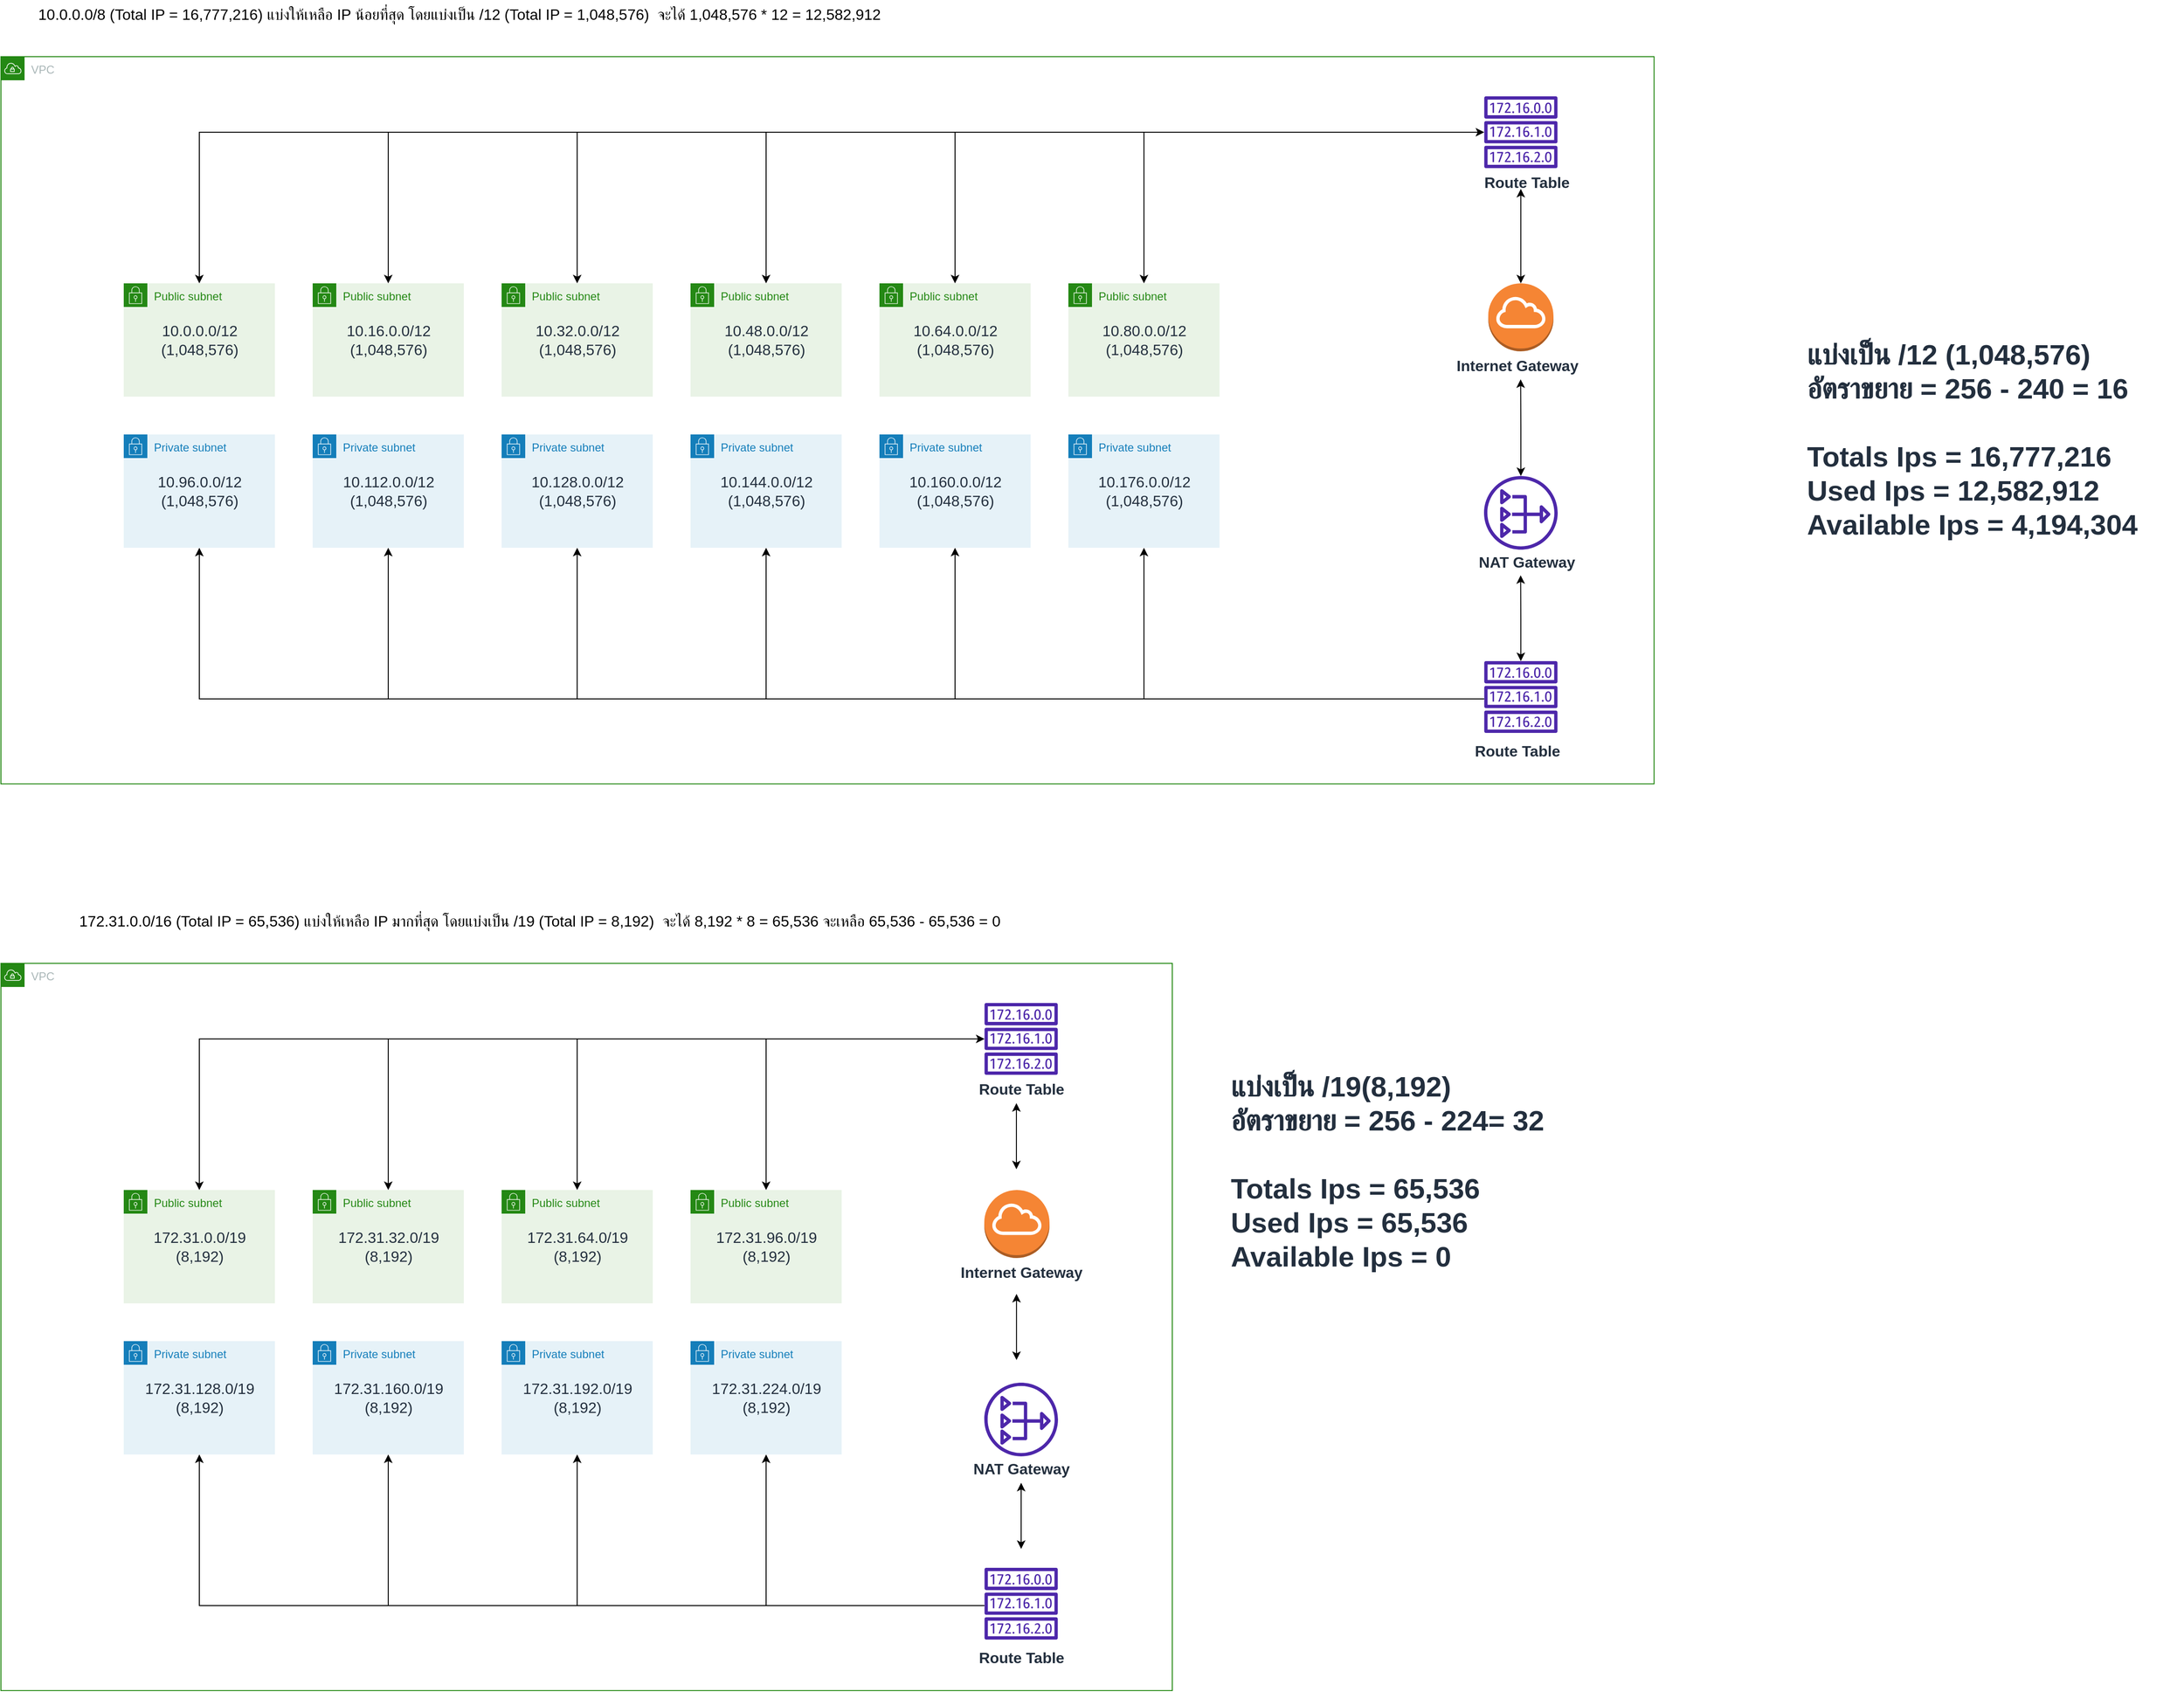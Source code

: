 <mxfile version="20.8.22" type="device"><diagram name="หน้า-1" id="YmczJcW3xIynDHeWLYN3"><mxGraphModel dx="913" dy="485" grid="1" gridSize="10" guides="1" tooltips="1" connect="1" arrows="1" fold="1" page="1" pageScale="1" pageWidth="3300" pageHeight="2339" background="#ffffff" math="0" shadow="0"><root><mxCell id="0"/><mxCell id="1" parent="0"/><mxCell id="sMYWp3KufzDCgXDDZdwg-3" value="VPC" style="points=[[0,0],[0.25,0],[0.5,0],[0.75,0],[1,0],[1,0.25],[1,0.5],[1,0.75],[1,1],[0.75,1],[0.5,1],[0.25,1],[0,1],[0,0.75],[0,0.5],[0,0.25]];outlineConnect=0;gradientColor=none;html=1;whiteSpace=wrap;fontSize=12;fontStyle=0;container=1;pointerEvents=0;collapsible=0;recursiveResize=0;shape=mxgraph.aws4.group;grIcon=mxgraph.aws4.group_vpc;strokeColor=#248814;fillColor=none;verticalAlign=top;align=left;spacingLeft=30;fontColor=#AAB7B8;dashed=0;" parent="1" vertex="1"><mxGeometry x="800" y="310" width="1750" height="770" as="geometry"/></mxCell><mxCell id="sMYWp3KufzDCgXDDZdwg-4" value="Public subnet" style="points=[[0,0],[0.25,0],[0.5,0],[0.75,0],[1,0],[1,0.25],[1,0.5],[1,0.75],[1,1],[0.75,1],[0.5,1],[0.25,1],[0,1],[0,0.75],[0,0.5],[0,0.25]];outlineConnect=0;gradientColor=none;html=1;whiteSpace=wrap;fontSize=12;fontStyle=0;container=1;pointerEvents=0;collapsible=0;recursiveResize=0;shape=mxgraph.aws4.group;grIcon=mxgraph.aws4.group_security_group;grStroke=0;strokeColor=#248814;fillColor=#E9F3E6;verticalAlign=top;align=left;spacingLeft=30;fontColor=#248814;dashed=0;" parent="sMYWp3KufzDCgXDDZdwg-3" vertex="1"><mxGeometry x="130" y="240" width="160" height="120" as="geometry"/></mxCell><mxCell id="sMYWp3KufzDCgXDDZdwg-71" value="&lt;div&gt;10.0.0.0/12&lt;/div&gt;&lt;div&gt;(1,048,576)&lt;br&gt;&lt;/div&gt;" style="text;html=1;align=center;verticalAlign=middle;resizable=0;points=[];autosize=1;strokeColor=none;fillColor=none;fontSize=16;fontFamily=Helvetica;fontColor=#232F3E;" parent="sMYWp3KufzDCgXDDZdwg-4" vertex="1"><mxGeometry x="25" y="35" width="110" height="50" as="geometry"/></mxCell><mxCell id="sMYWp3KufzDCgXDDZdwg-15" value="Public subnet" style="points=[[0,0],[0.25,0],[0.5,0],[0.75,0],[1,0],[1,0.25],[1,0.5],[1,0.75],[1,1],[0.75,1],[0.5,1],[0.25,1],[0,1],[0,0.75],[0,0.5],[0,0.25]];outlineConnect=0;gradientColor=none;html=1;whiteSpace=wrap;fontSize=12;fontStyle=0;container=1;pointerEvents=0;collapsible=0;recursiveResize=0;shape=mxgraph.aws4.group;grIcon=mxgraph.aws4.group_security_group;grStroke=0;strokeColor=#248814;fillColor=#E9F3E6;verticalAlign=top;align=left;spacingLeft=30;fontColor=#248814;dashed=0;" parent="sMYWp3KufzDCgXDDZdwg-3" vertex="1"><mxGeometry x="330" y="240" width="160" height="120" as="geometry"/></mxCell><mxCell id="sMYWp3KufzDCgXDDZdwg-72" value="&lt;div&gt;10.16.0.0/12&lt;/div&gt;&lt;div&gt;(1,048,576)&lt;br&gt;&lt;/div&gt;" style="text;html=1;align=center;verticalAlign=middle;resizable=0;points=[];autosize=1;strokeColor=none;fillColor=none;fontSize=16;fontFamily=Helvetica;fontColor=#232F3E;" parent="sMYWp3KufzDCgXDDZdwg-15" vertex="1"><mxGeometry x="25" y="35" width="110" height="50" as="geometry"/></mxCell><mxCell id="sMYWp3KufzDCgXDDZdwg-16" value="Public subnet" style="points=[[0,0],[0.25,0],[0.5,0],[0.75,0],[1,0],[1,0.25],[1,0.5],[1,0.75],[1,1],[0.75,1],[0.5,1],[0.25,1],[0,1],[0,0.75],[0,0.5],[0,0.25]];outlineConnect=0;gradientColor=none;html=1;whiteSpace=wrap;fontSize=12;fontStyle=0;container=1;pointerEvents=0;collapsible=0;recursiveResize=0;shape=mxgraph.aws4.group;grIcon=mxgraph.aws4.group_security_group;grStroke=0;strokeColor=#248814;fillColor=#E9F3E6;verticalAlign=top;align=left;spacingLeft=30;fontColor=#248814;dashed=0;" parent="sMYWp3KufzDCgXDDZdwg-3" vertex="1"><mxGeometry x="530" y="240" width="160" height="120" as="geometry"/></mxCell><mxCell id="sMYWp3KufzDCgXDDZdwg-73" value="&lt;div&gt;10.32.0.0/12&lt;/div&gt;&lt;div&gt;(1,048,576)&lt;br&gt;&lt;/div&gt;" style="text;html=1;align=center;verticalAlign=middle;resizable=0;points=[];autosize=1;strokeColor=none;fillColor=none;fontSize=16;fontFamily=Helvetica;fontColor=#232F3E;" parent="sMYWp3KufzDCgXDDZdwg-16" vertex="1"><mxGeometry x="25" y="35" width="110" height="50" as="geometry"/></mxCell><mxCell id="sMYWp3KufzDCgXDDZdwg-17" value="Public subnet" style="points=[[0,0],[0.25,0],[0.5,0],[0.75,0],[1,0],[1,0.25],[1,0.5],[1,0.75],[1,1],[0.75,1],[0.5,1],[0.25,1],[0,1],[0,0.75],[0,0.5],[0,0.25]];outlineConnect=0;gradientColor=none;html=1;whiteSpace=wrap;fontSize=12;fontStyle=0;container=1;pointerEvents=0;collapsible=0;recursiveResize=0;shape=mxgraph.aws4.group;grIcon=mxgraph.aws4.group_security_group;grStroke=0;strokeColor=#248814;fillColor=#E9F3E6;verticalAlign=top;align=left;spacingLeft=30;fontColor=#248814;dashed=0;" parent="sMYWp3KufzDCgXDDZdwg-3" vertex="1"><mxGeometry x="730" y="240" width="160" height="120" as="geometry"/></mxCell><mxCell id="sMYWp3KufzDCgXDDZdwg-74" value="&lt;div&gt;10.48.0.0/12&lt;/div&gt;&lt;div&gt;(1,048,576)&lt;br&gt;&lt;/div&gt;" style="text;html=1;align=center;verticalAlign=middle;resizable=0;points=[];autosize=1;strokeColor=none;fillColor=none;fontSize=16;fontFamily=Helvetica;fontColor=#232F3E;" parent="sMYWp3KufzDCgXDDZdwg-17" vertex="1"><mxGeometry x="25" y="35" width="110" height="50" as="geometry"/></mxCell><mxCell id="sMYWp3KufzDCgXDDZdwg-5" value="Private subnet" style="points=[[0,0],[0.25,0],[0.5,0],[0.75,0],[1,0],[1,0.25],[1,0.5],[1,0.75],[1,1],[0.75,1],[0.5,1],[0.25,1],[0,1],[0,0.75],[0,0.5],[0,0.25]];outlineConnect=0;gradientColor=none;html=1;whiteSpace=wrap;fontSize=12;fontStyle=0;container=1;pointerEvents=0;collapsible=0;recursiveResize=0;shape=mxgraph.aws4.group;grIcon=mxgraph.aws4.group_security_group;grStroke=0;strokeColor=#147EBA;fillColor=#E6F2F8;verticalAlign=top;align=left;spacingLeft=30;fontColor=#147EBA;dashed=0;" parent="sMYWp3KufzDCgXDDZdwg-3" vertex="1"><mxGeometry x="530" y="400" width="160" height="120" as="geometry"/></mxCell><mxCell id="sMYWp3KufzDCgXDDZdwg-79" value="&lt;div&gt;10.128.0.0/12&lt;/div&gt;&lt;div&gt;(1,048,576)&lt;br&gt;&lt;/div&gt;" style="text;html=1;align=center;verticalAlign=middle;resizable=0;points=[];autosize=1;strokeColor=none;fillColor=none;fontSize=16;fontFamily=Helvetica;fontColor=#232F3E;" parent="sMYWp3KufzDCgXDDZdwg-5" vertex="1"><mxGeometry x="20" y="35" width="120" height="50" as="geometry"/></mxCell><mxCell id="sMYWp3KufzDCgXDDZdwg-18" value="Private subnet" style="points=[[0,0],[0.25,0],[0.5,0],[0.75,0],[1,0],[1,0.25],[1,0.5],[1,0.75],[1,1],[0.75,1],[0.5,1],[0.25,1],[0,1],[0,0.75],[0,0.5],[0,0.25]];outlineConnect=0;gradientColor=none;html=1;whiteSpace=wrap;fontSize=12;fontStyle=0;container=1;pointerEvents=0;collapsible=0;recursiveResize=0;shape=mxgraph.aws4.group;grIcon=mxgraph.aws4.group_security_group;grStroke=0;strokeColor=#147EBA;fillColor=#E6F2F8;verticalAlign=top;align=left;spacingLeft=30;fontColor=#147EBA;dashed=0;" parent="sMYWp3KufzDCgXDDZdwg-3" vertex="1"><mxGeometry x="730" y="400" width="160" height="120" as="geometry"/></mxCell><mxCell id="sMYWp3KufzDCgXDDZdwg-80" value="&lt;div&gt;10.144.0.0/12&lt;/div&gt;&lt;div&gt;(1,048,576)&lt;br&gt;&lt;/div&gt;" style="text;html=1;align=center;verticalAlign=middle;resizable=0;points=[];autosize=1;strokeColor=none;fillColor=none;fontSize=16;fontFamily=Helvetica;fontColor=#232F3E;" parent="sMYWp3KufzDCgXDDZdwg-18" vertex="1"><mxGeometry x="20" y="35" width="120" height="50" as="geometry"/></mxCell><mxCell id="sMYWp3KufzDCgXDDZdwg-19" value="Private subnet" style="points=[[0,0],[0.25,0],[0.5,0],[0.75,0],[1,0],[1,0.25],[1,0.5],[1,0.75],[1,1],[0.75,1],[0.5,1],[0.25,1],[0,1],[0,0.75],[0,0.5],[0,0.25]];outlineConnect=0;gradientColor=none;html=1;whiteSpace=wrap;fontSize=12;fontStyle=0;container=1;pointerEvents=0;collapsible=0;recursiveResize=0;shape=mxgraph.aws4.group;grIcon=mxgraph.aws4.group_security_group;grStroke=0;strokeColor=#147EBA;fillColor=#E6F2F8;verticalAlign=top;align=left;spacingLeft=30;fontColor=#147EBA;dashed=0;" parent="sMYWp3KufzDCgXDDZdwg-3" vertex="1"><mxGeometry x="330" y="400" width="160" height="120" as="geometry"/></mxCell><mxCell id="sMYWp3KufzDCgXDDZdwg-78" value="&lt;div&gt;10.112.0.0/12&lt;/div&gt;&lt;div&gt;(1,048,576)&lt;br&gt;&lt;/div&gt;" style="text;html=1;align=center;verticalAlign=middle;resizable=0;points=[];autosize=1;strokeColor=none;fillColor=none;fontSize=16;fontFamily=Helvetica;fontColor=#232F3E;" parent="sMYWp3KufzDCgXDDZdwg-19" vertex="1"><mxGeometry x="20" y="35" width="120" height="50" as="geometry"/></mxCell><mxCell id="sMYWp3KufzDCgXDDZdwg-20" value="Private subnet" style="points=[[0,0],[0.25,0],[0.5,0],[0.75,0],[1,0],[1,0.25],[1,0.5],[1,0.75],[1,1],[0.75,1],[0.5,1],[0.25,1],[0,1],[0,0.75],[0,0.5],[0,0.25]];outlineConnect=0;gradientColor=none;html=1;whiteSpace=wrap;fontSize=12;fontStyle=0;container=1;pointerEvents=0;collapsible=0;recursiveResize=0;shape=mxgraph.aws4.group;grIcon=mxgraph.aws4.group_security_group;grStroke=0;strokeColor=#147EBA;fillColor=#E6F2F8;verticalAlign=top;align=left;spacingLeft=30;fontColor=#147EBA;dashed=0;" parent="sMYWp3KufzDCgXDDZdwg-3" vertex="1"><mxGeometry x="130" y="400" width="160" height="120" as="geometry"/></mxCell><mxCell id="sMYWp3KufzDCgXDDZdwg-77" value="&lt;div&gt;10.96.0.0/12&lt;/div&gt;&lt;div&gt;(1,048,576)&lt;br&gt;&lt;/div&gt;" style="text;html=1;align=center;verticalAlign=middle;resizable=0;points=[];autosize=1;strokeColor=none;fillColor=none;fontSize=16;fontFamily=Helvetica;fontColor=#232F3E;" parent="sMYWp3KufzDCgXDDZdwg-20" vertex="1"><mxGeometry x="25" y="35" width="110" height="50" as="geometry"/></mxCell><mxCell id="sMYWp3KufzDCgXDDZdwg-24" style="edgeStyle=orthogonalEdgeStyle;rounded=0;orthogonalLoop=1;jettySize=auto;html=1;fontFamily=Helvetica;fontSize=12;fontColor=#232F3E;startArrow=classic;startFill=1;" parent="sMYWp3KufzDCgXDDZdwg-3" source="sMYWp3KufzDCgXDDZdwg-9" target="sMYWp3KufzDCgXDDZdwg-17" edge="1"><mxGeometry relative="1" as="geometry"/></mxCell><mxCell id="sMYWp3KufzDCgXDDZdwg-9" value="" style="sketch=0;outlineConnect=0;fontColor=#232F3E;gradientColor=none;fillColor=#4D27AA;strokeColor=none;dashed=0;verticalLabelPosition=bottom;verticalAlign=top;align=center;html=1;fontSize=12;fontStyle=0;aspect=fixed;pointerEvents=1;shape=mxgraph.aws4.route_table;" parent="sMYWp3KufzDCgXDDZdwg-3" vertex="1"><mxGeometry x="1570" y="42" width="78" height="76" as="geometry"/></mxCell><mxCell id="wcu40f8UYkpXRIP0bQ8G-16" style="edgeStyle=orthogonalEdgeStyle;rounded=0;orthogonalLoop=1;jettySize=auto;html=1;entryX=0.445;entryY=0.733;entryDx=0;entryDy=0;entryPerimeter=0;startArrow=classic;startFill=1;endArrow=classic;endFill=1;" parent="sMYWp3KufzDCgXDDZdwg-3" source="sMYWp3KufzDCgXDDZdwg-8" target="sMYWp3KufzDCgXDDZdwg-36" edge="1"><mxGeometry relative="1" as="geometry"/></mxCell><mxCell id="sMYWp3KufzDCgXDDZdwg-8" value="" style="outlineConnect=0;dashed=0;verticalLabelPosition=bottom;verticalAlign=top;align=center;html=1;shape=mxgraph.aws3.internet_gateway;fillColor=#F58534;gradientColor=none;" parent="sMYWp3KufzDCgXDDZdwg-3" vertex="1"><mxGeometry x="1574.5" y="240" width="69" height="72" as="geometry"/></mxCell><mxCell id="wcu40f8UYkpXRIP0bQ8G-18" style="edgeStyle=orthogonalEdgeStyle;rounded=0;orthogonalLoop=1;jettySize=auto;html=1;entryX=0.525;entryY=0.988;entryDx=0;entryDy=0;entryPerimeter=0;startArrow=classic;startFill=1;endArrow=classic;endFill=1;" parent="sMYWp3KufzDCgXDDZdwg-3" source="sMYWp3KufzDCgXDDZdwg-7" target="sMYWp3KufzDCgXDDZdwg-38" edge="1"><mxGeometry relative="1" as="geometry"/></mxCell><mxCell id="sMYWp3KufzDCgXDDZdwg-7" value="" style="sketch=0;outlineConnect=0;fontColor=#232F3E;gradientColor=none;fillColor=#4D27AA;strokeColor=none;dashed=0;verticalLabelPosition=bottom;verticalAlign=top;align=center;html=1;fontSize=12;fontStyle=0;aspect=fixed;pointerEvents=1;shape=mxgraph.aws4.nat_gateway;" parent="sMYWp3KufzDCgXDDZdwg-3" vertex="1"><mxGeometry x="1570" y="444" width="78" height="78" as="geometry"/></mxCell><mxCell id="sMYWp3KufzDCgXDDZdwg-30" style="edgeStyle=orthogonalEdgeStyle;rounded=0;orthogonalLoop=1;jettySize=auto;html=1;entryX=0.5;entryY=1;entryDx=0;entryDy=0;fontFamily=Helvetica;fontSize=12;fontColor=#232F3E;startArrow=none;startFill=0;endArrow=classic;endFill=1;" parent="sMYWp3KufzDCgXDDZdwg-3" source="sMYWp3KufzDCgXDDZdwg-6" target="sMYWp3KufzDCgXDDZdwg-18" edge="1"><mxGeometry relative="1" as="geometry"><Array as="points"><mxPoint x="810" y="680"/></Array></mxGeometry></mxCell><mxCell id="wcu40f8UYkpXRIP0bQ8G-19" style="edgeStyle=orthogonalEdgeStyle;rounded=0;orthogonalLoop=1;jettySize=auto;html=1;entryX=0.452;entryY=0.969;entryDx=0;entryDy=0;entryPerimeter=0;startArrow=classic;startFill=1;endArrow=classic;endFill=1;" parent="sMYWp3KufzDCgXDDZdwg-3" source="sMYWp3KufzDCgXDDZdwg-6" target="sMYWp3KufzDCgXDDZdwg-39" edge="1"><mxGeometry relative="1" as="geometry"/></mxCell><mxCell id="sMYWp3KufzDCgXDDZdwg-6" value="" style="sketch=0;outlineConnect=0;fontColor=#232F3E;gradientColor=none;fillColor=#4D27AA;strokeColor=none;dashed=0;verticalLabelPosition=bottom;verticalAlign=top;align=center;html=1;fontSize=12;fontStyle=0;aspect=fixed;pointerEvents=1;shape=mxgraph.aws4.route_table;" parent="sMYWp3KufzDCgXDDZdwg-3" vertex="1"><mxGeometry x="1570" y="640" width="78" height="76" as="geometry"/></mxCell><mxCell id="sMYWp3KufzDCgXDDZdwg-36" value="&lt;font style=&quot;font-size: 16px;&quot;&gt;&lt;b&gt;Route Table&lt;/b&gt;&lt;/font&gt;" style="text;html=1;align=center;verticalAlign=middle;resizable=0;points=[];autosize=1;strokeColor=none;fillColor=none;fontSize=12;fontFamily=Helvetica;fontColor=#232F3E;" parent="sMYWp3KufzDCgXDDZdwg-3" vertex="1"><mxGeometry x="1560" y="118" width="110" height="30" as="geometry"/></mxCell><mxCell id="sMYWp3KufzDCgXDDZdwg-37" value="&lt;font style=&quot;font-size: 16px;&quot;&gt;&lt;b&gt;Route Table&lt;/b&gt;&lt;/font&gt;" style="text;html=1;align=center;verticalAlign=middle;resizable=0;points=[];autosize=1;strokeColor=none;fillColor=none;fontSize=12;fontFamily=Helvetica;fontColor=#232F3E;" parent="sMYWp3KufzDCgXDDZdwg-3" vertex="1"><mxGeometry x="1550" y="720" width="110" height="30" as="geometry"/></mxCell><mxCell id="sMYWp3KufzDCgXDDZdwg-38" value="&lt;b&gt;Internet Gateway&lt;br&gt;&lt;/b&gt;" style="text;html=1;align=center;verticalAlign=middle;resizable=0;points=[];autosize=1;strokeColor=none;fillColor=none;fontSize=16;fontFamily=Helvetica;fontColor=#232F3E;" parent="sMYWp3KufzDCgXDDZdwg-3" vertex="1"><mxGeometry x="1530" y="312" width="150" height="30" as="geometry"/></mxCell><mxCell id="sMYWp3KufzDCgXDDZdwg-39" value="&lt;b&gt;NAT Gateway&lt;br&gt;&lt;/b&gt;" style="text;html=1;align=center;verticalAlign=middle;resizable=0;points=[];autosize=1;strokeColor=none;fillColor=none;fontSize=16;fontFamily=Helvetica;fontColor=#232F3E;" parent="sMYWp3KufzDCgXDDZdwg-3" vertex="1"><mxGeometry x="1550" y="520" width="130" height="30" as="geometry"/></mxCell><mxCell id="wcu40f8UYkpXRIP0bQ8G-10" style="edgeStyle=orthogonalEdgeStyle;rounded=0;orthogonalLoop=1;jettySize=auto;html=1;endArrow=none;endFill=0;startArrow=classic;startFill=1;" parent="sMYWp3KufzDCgXDDZdwg-3" source="wcu40f8UYkpXRIP0bQ8G-1" edge="1"><mxGeometry relative="1" as="geometry"><mxPoint x="1010" y="80" as="targetPoint"/></mxGeometry></mxCell><mxCell id="wcu40f8UYkpXRIP0bQ8G-1" value="Public subnet" style="points=[[0,0],[0.25,0],[0.5,0],[0.75,0],[1,0],[1,0.25],[1,0.5],[1,0.75],[1,1],[0.75,1],[0.5,1],[0.25,1],[0,1],[0,0.75],[0,0.5],[0,0.25]];outlineConnect=0;gradientColor=none;html=1;whiteSpace=wrap;fontSize=12;fontStyle=0;container=1;pointerEvents=0;collapsible=0;recursiveResize=0;shape=mxgraph.aws4.group;grIcon=mxgraph.aws4.group_security_group;grStroke=0;strokeColor=#248814;fillColor=#E9F3E6;verticalAlign=top;align=left;spacingLeft=30;fontColor=#248814;dashed=0;" parent="sMYWp3KufzDCgXDDZdwg-3" vertex="1"><mxGeometry x="930" y="240" width="160" height="120" as="geometry"/></mxCell><mxCell id="wcu40f8UYkpXRIP0bQ8G-2" value="&lt;div&gt;10.64.0.0/12&lt;/div&gt;&lt;div&gt;(1,048,576)&lt;br&gt;&lt;/div&gt;" style="text;html=1;align=center;verticalAlign=middle;resizable=0;points=[];autosize=1;strokeColor=none;fillColor=none;fontSize=16;fontFamily=Helvetica;fontColor=#232F3E;" parent="wcu40f8UYkpXRIP0bQ8G-1" vertex="1"><mxGeometry x="25" y="35" width="110" height="50" as="geometry"/></mxCell><mxCell id="wcu40f8UYkpXRIP0bQ8G-13" style="edgeStyle=orthogonalEdgeStyle;rounded=0;orthogonalLoop=1;jettySize=auto;html=1;startArrow=classic;startFill=1;endArrow=none;endFill=0;" parent="sMYWp3KufzDCgXDDZdwg-3" source="wcu40f8UYkpXRIP0bQ8G-3" edge="1"><mxGeometry relative="1" as="geometry"><mxPoint x="1010" y="680" as="targetPoint"/></mxGeometry></mxCell><mxCell id="wcu40f8UYkpXRIP0bQ8G-3" value="Private subnet" style="points=[[0,0],[0.25,0],[0.5,0],[0.75,0],[1,0],[1,0.25],[1,0.5],[1,0.75],[1,1],[0.75,1],[0.5,1],[0.25,1],[0,1],[0,0.75],[0,0.5],[0,0.25]];outlineConnect=0;gradientColor=none;html=1;whiteSpace=wrap;fontSize=12;fontStyle=0;container=1;pointerEvents=0;collapsible=0;recursiveResize=0;shape=mxgraph.aws4.group;grIcon=mxgraph.aws4.group_security_group;grStroke=0;strokeColor=#147EBA;fillColor=#E6F2F8;verticalAlign=top;align=left;spacingLeft=30;fontColor=#147EBA;dashed=0;" parent="sMYWp3KufzDCgXDDZdwg-3" vertex="1"><mxGeometry x="930" y="400" width="160" height="120" as="geometry"/></mxCell><mxCell id="wcu40f8UYkpXRIP0bQ8G-4" value="&lt;div&gt;10.160.0.0/12&lt;/div&gt;&lt;div&gt;(1,048,576)&lt;br&gt;&lt;/div&gt;" style="text;html=1;align=center;verticalAlign=middle;resizable=0;points=[];autosize=1;strokeColor=none;fillColor=none;fontSize=16;fontFamily=Helvetica;fontColor=#232F3E;" parent="wcu40f8UYkpXRIP0bQ8G-3" vertex="1"><mxGeometry x="20" y="35" width="120" height="50" as="geometry"/></mxCell><mxCell id="wcu40f8UYkpXRIP0bQ8G-12" style="edgeStyle=orthogonalEdgeStyle;rounded=0;orthogonalLoop=1;jettySize=auto;html=1;startArrow=classic;startFill=1;endArrow=none;endFill=0;" parent="sMYWp3KufzDCgXDDZdwg-3" source="wcu40f8UYkpXRIP0bQ8G-5" edge="1"><mxGeometry relative="1" as="geometry"><mxPoint x="1210" y="80" as="targetPoint"/></mxGeometry></mxCell><mxCell id="wcu40f8UYkpXRIP0bQ8G-5" value="Public subnet" style="points=[[0,0],[0.25,0],[0.5,0],[0.75,0],[1,0],[1,0.25],[1,0.5],[1,0.75],[1,1],[0.75,1],[0.5,1],[0.25,1],[0,1],[0,0.75],[0,0.5],[0,0.25]];outlineConnect=0;gradientColor=none;html=1;whiteSpace=wrap;fontSize=12;fontStyle=0;container=1;pointerEvents=0;collapsible=0;recursiveResize=0;shape=mxgraph.aws4.group;grIcon=mxgraph.aws4.group_security_group;grStroke=0;strokeColor=#248814;fillColor=#E9F3E6;verticalAlign=top;align=left;spacingLeft=30;fontColor=#248814;dashed=0;" parent="sMYWp3KufzDCgXDDZdwg-3" vertex="1"><mxGeometry x="1130" y="240" width="160" height="120" as="geometry"/></mxCell><mxCell id="wcu40f8UYkpXRIP0bQ8G-6" value="&lt;div&gt;10.80.0.0/12&lt;/div&gt;&lt;div&gt;(1,048,576)&lt;br&gt;&lt;/div&gt;" style="text;html=1;align=center;verticalAlign=middle;resizable=0;points=[];autosize=1;strokeColor=none;fillColor=none;fontSize=16;fontFamily=Helvetica;fontColor=#232F3E;" parent="wcu40f8UYkpXRIP0bQ8G-5" vertex="1"><mxGeometry x="25" y="35" width="110" height="50" as="geometry"/></mxCell><mxCell id="wcu40f8UYkpXRIP0bQ8G-14" style="edgeStyle=orthogonalEdgeStyle;rounded=0;orthogonalLoop=1;jettySize=auto;html=1;exitX=0.5;exitY=1;exitDx=0;exitDy=0;startArrow=classic;startFill=1;endArrow=none;endFill=0;" parent="sMYWp3KufzDCgXDDZdwg-3" source="wcu40f8UYkpXRIP0bQ8G-7" edge="1"><mxGeometry relative="1" as="geometry"><mxPoint x="1210" y="680" as="targetPoint"/></mxGeometry></mxCell><mxCell id="wcu40f8UYkpXRIP0bQ8G-7" value="Private subnet" style="points=[[0,0],[0.25,0],[0.5,0],[0.75,0],[1,0],[1,0.25],[1,0.5],[1,0.75],[1,1],[0.75,1],[0.5,1],[0.25,1],[0,1],[0,0.75],[0,0.5],[0,0.25]];outlineConnect=0;gradientColor=none;html=1;whiteSpace=wrap;fontSize=12;fontStyle=0;container=1;pointerEvents=0;collapsible=0;recursiveResize=0;shape=mxgraph.aws4.group;grIcon=mxgraph.aws4.group_security_group;grStroke=0;strokeColor=#147EBA;fillColor=#E6F2F8;verticalAlign=top;align=left;spacingLeft=30;fontColor=#147EBA;dashed=0;" parent="sMYWp3KufzDCgXDDZdwg-3" vertex="1"><mxGeometry x="1130" y="400" width="160" height="120" as="geometry"/></mxCell><mxCell id="wcu40f8UYkpXRIP0bQ8G-8" value="&lt;div&gt;10.176.0.0/12&lt;/div&gt;&lt;div&gt;(1,048,576)&lt;br&gt;&lt;/div&gt;" style="text;html=1;align=center;verticalAlign=middle;resizable=0;points=[];autosize=1;strokeColor=none;fillColor=none;fontSize=16;fontFamily=Helvetica;fontColor=#232F3E;" parent="wcu40f8UYkpXRIP0bQ8G-7" vertex="1"><mxGeometry x="20" y="35" width="120" height="50" as="geometry"/></mxCell><mxCell id="sMYWp3KufzDCgXDDZdwg-25" style="edgeStyle=orthogonalEdgeStyle;rounded=0;orthogonalLoop=1;jettySize=auto;html=1;exitX=0.5;exitY=0;exitDx=0;exitDy=0;fontFamily=Helvetica;fontSize=12;fontColor=#232F3E;startArrow=classic;startFill=1;endArrow=none;endFill=0;" parent="1" source="sMYWp3KufzDCgXDDZdwg-16" edge="1"><mxGeometry relative="1" as="geometry"><mxPoint x="1610" y="440" as="targetPoint"/><Array as="points"><mxPoint x="1410" y="390"/><mxPoint x="1610" y="390"/></Array></mxGeometry></mxCell><mxCell id="sMYWp3KufzDCgXDDZdwg-27" style="edgeStyle=orthogonalEdgeStyle;rounded=0;orthogonalLoop=1;jettySize=auto;html=1;exitX=0.5;exitY=0;exitDx=0;exitDy=0;fontFamily=Helvetica;fontSize=12;fontColor=#232F3E;startArrow=classic;startFill=1;endArrow=none;endFill=0;" parent="1" source="sMYWp3KufzDCgXDDZdwg-15" edge="1"><mxGeometry relative="1" as="geometry"><mxPoint x="1410" y="410" as="targetPoint"/><Array as="points"><mxPoint x="1210" y="390"/><mxPoint x="1410" y="390"/></Array></mxGeometry></mxCell><mxCell id="sMYWp3KufzDCgXDDZdwg-28" style="edgeStyle=orthogonalEdgeStyle;rounded=0;orthogonalLoop=1;jettySize=auto;html=1;exitX=0.5;exitY=0;exitDx=0;exitDy=0;fontFamily=Helvetica;fontSize=12;fontColor=#232F3E;startArrow=classic;startFill=1;endArrow=none;endFill=0;" parent="1" source="sMYWp3KufzDCgXDDZdwg-4" edge="1"><mxGeometry relative="1" as="geometry"><mxPoint x="1210" y="450" as="targetPoint"/><Array as="points"><mxPoint x="1010" y="390"/><mxPoint x="1210" y="390"/></Array></mxGeometry></mxCell><mxCell id="sMYWp3KufzDCgXDDZdwg-31" style="edgeStyle=orthogonalEdgeStyle;rounded=0;orthogonalLoop=1;jettySize=auto;html=1;exitX=0.5;exitY=1;exitDx=0;exitDy=0;fontFamily=Helvetica;fontSize=12;fontColor=#232F3E;startArrow=classic;startFill=1;endArrow=none;endFill=0;" parent="1" source="sMYWp3KufzDCgXDDZdwg-5" edge="1"><mxGeometry relative="1" as="geometry"><mxPoint x="1610" y="980" as="targetPoint"/><Array as="points"><mxPoint x="1410" y="990"/><mxPoint x="1610" y="990"/></Array></mxGeometry></mxCell><mxCell id="sMYWp3KufzDCgXDDZdwg-32" style="edgeStyle=orthogonalEdgeStyle;rounded=0;orthogonalLoop=1;jettySize=auto;html=1;exitX=0.5;exitY=1;exitDx=0;exitDy=0;fontFamily=Helvetica;fontSize=12;fontColor=#232F3E;startArrow=classic;startFill=1;endArrow=none;endFill=0;" parent="1" source="sMYWp3KufzDCgXDDZdwg-19" edge="1"><mxGeometry relative="1" as="geometry"><mxPoint x="1410" y="990" as="targetPoint"/><Array as="points"><mxPoint x="1210" y="990"/></Array></mxGeometry></mxCell><mxCell id="sMYWp3KufzDCgXDDZdwg-35" style="edgeStyle=orthogonalEdgeStyle;rounded=0;orthogonalLoop=1;jettySize=auto;html=1;exitX=0.5;exitY=1;exitDx=0;exitDy=0;fontFamily=Helvetica;fontSize=12;fontColor=#232F3E;startArrow=classic;startFill=1;endArrow=none;endFill=0;" parent="1" source="sMYWp3KufzDCgXDDZdwg-20" edge="1"><mxGeometry relative="1" as="geometry"><mxPoint x="1210" y="980" as="targetPoint"/><Array as="points"><mxPoint x="1010" y="990"/><mxPoint x="1210" y="990"/></Array></mxGeometry></mxCell><mxCell id="sMYWp3KufzDCgXDDZdwg-81" value="&lt;div style=&quot;font-size: 30px;&quot; align=&quot;left&quot;&gt;&lt;div align=&quot;left&quot;&gt;&lt;b&gt;แบ่งเป็น /12 (1,048,576)&lt;br&gt;&lt;/b&gt;&lt;/div&gt;&lt;div align=&quot;left&quot;&gt;&lt;b&gt;อัตราขยาย = 256 - 240 = 16&lt;br&gt;&lt;/b&gt;&lt;/div&gt;&lt;div align=&quot;left&quot;&gt;&lt;b&gt;&lt;br&gt;&lt;/b&gt;&lt;/div&gt;&lt;/div&gt;&lt;div style=&quot;font-size: 30px;&quot; align=&quot;left&quot;&gt;&lt;font style=&quot;font-size: 30px;&quot;&gt;&lt;b&gt;Totals Ips = 16,777,216&lt;br&gt;&lt;/b&gt;&lt;/font&gt;&lt;/div&gt;&lt;div style=&quot;font-size: 30px;&quot; align=&quot;left&quot;&gt;&lt;font style=&quot;font-size: 30px;&quot;&gt;&lt;b&gt;Used Ips = 12,582,912&lt;br&gt;&lt;/b&gt;&lt;/font&gt;&lt;/div&gt;&lt;div style=&quot;font-size: 30px;&quot; align=&quot;left&quot;&gt;&lt;font style=&quot;font-size: 30px;&quot;&gt;&lt;b&gt;Available Ips = 4,194,304&lt;br&gt;&lt;/b&gt;&lt;/font&gt;&lt;/div&gt;" style="text;html=1;align=left;verticalAlign=middle;resizable=0;points=[];autosize=1;strokeColor=none;fillColor=none;fontSize=16;fontFamily=Helvetica;fontColor=#232F3E;" parent="1" vertex="1"><mxGeometry x="2710" y="600" width="400" height="230" as="geometry"/></mxCell><mxCell id="sMYWp3KufzDCgXDDZdwg-83" value="VPC" style="points=[[0,0],[0.25,0],[0.5,0],[0.75,0],[1,0],[1,0.25],[1,0.5],[1,0.75],[1,1],[0.75,1],[0.5,1],[0.25,1],[0,1],[0,0.75],[0,0.5],[0,0.25]];outlineConnect=0;gradientColor=none;html=1;whiteSpace=wrap;fontSize=12;fontStyle=0;container=1;pointerEvents=0;collapsible=0;recursiveResize=0;shape=mxgraph.aws4.group;grIcon=mxgraph.aws4.group_vpc;strokeColor=#248814;fillColor=none;verticalAlign=top;align=left;spacingLeft=30;fontColor=#AAB7B8;dashed=0;" parent="1" vertex="1"><mxGeometry x="800" y="1270" width="1240" height="770" as="geometry"/></mxCell><mxCell id="sMYWp3KufzDCgXDDZdwg-84" value="Public subnet" style="points=[[0,0],[0.25,0],[0.5,0],[0.75,0],[1,0],[1,0.25],[1,0.5],[1,0.75],[1,1],[0.75,1],[0.5,1],[0.25,1],[0,1],[0,0.75],[0,0.5],[0,0.25]];outlineConnect=0;gradientColor=none;html=1;whiteSpace=wrap;fontSize=12;fontStyle=0;container=1;pointerEvents=0;collapsible=0;recursiveResize=0;shape=mxgraph.aws4.group;grIcon=mxgraph.aws4.group_security_group;grStroke=0;strokeColor=#248814;fillColor=#E9F3E6;verticalAlign=top;align=left;spacingLeft=30;fontColor=#248814;dashed=0;" parent="sMYWp3KufzDCgXDDZdwg-83" vertex="1"><mxGeometry x="130" y="240" width="160" height="120" as="geometry"/></mxCell><mxCell id="sMYWp3KufzDCgXDDZdwg-85" value="&lt;div&gt;172.31.0.0/19&lt;/div&gt;&lt;div&gt;(8,192)&lt;br&gt;&lt;/div&gt;" style="text;html=1;align=center;verticalAlign=middle;resizable=0;points=[];autosize=1;strokeColor=none;fillColor=none;fontSize=16;fontFamily=Helvetica;fontColor=#232F3E;" parent="sMYWp3KufzDCgXDDZdwg-84" vertex="1"><mxGeometry x="20" y="35" width="120" height="50" as="geometry"/></mxCell><mxCell id="sMYWp3KufzDCgXDDZdwg-86" value="Public subnet" style="points=[[0,0],[0.25,0],[0.5,0],[0.75,0],[1,0],[1,0.25],[1,0.5],[1,0.75],[1,1],[0.75,1],[0.5,1],[0.25,1],[0,1],[0,0.75],[0,0.5],[0,0.25]];outlineConnect=0;gradientColor=none;html=1;whiteSpace=wrap;fontSize=12;fontStyle=0;container=1;pointerEvents=0;collapsible=0;recursiveResize=0;shape=mxgraph.aws4.group;grIcon=mxgraph.aws4.group_security_group;grStroke=0;strokeColor=#248814;fillColor=#E9F3E6;verticalAlign=top;align=left;spacingLeft=30;fontColor=#248814;dashed=0;" parent="sMYWp3KufzDCgXDDZdwg-83" vertex="1"><mxGeometry x="330" y="240" width="160" height="120" as="geometry"/></mxCell><mxCell id="sMYWp3KufzDCgXDDZdwg-87" value="&lt;div&gt;172.31.32.0/19&lt;/div&gt;&lt;div&gt;(8,192)&lt;br&gt;&lt;/div&gt;" style="text;html=1;align=center;verticalAlign=middle;resizable=0;points=[];autosize=1;strokeColor=none;fillColor=none;fontSize=16;fontFamily=Helvetica;fontColor=#232F3E;" parent="sMYWp3KufzDCgXDDZdwg-86" vertex="1"><mxGeometry x="15" y="35" width="130" height="50" as="geometry"/></mxCell><mxCell id="sMYWp3KufzDCgXDDZdwg-88" value="Public subnet" style="points=[[0,0],[0.25,0],[0.5,0],[0.75,0],[1,0],[1,0.25],[1,0.5],[1,0.75],[1,1],[0.75,1],[0.5,1],[0.25,1],[0,1],[0,0.75],[0,0.5],[0,0.25]];outlineConnect=0;gradientColor=none;html=1;whiteSpace=wrap;fontSize=12;fontStyle=0;container=1;pointerEvents=0;collapsible=0;recursiveResize=0;shape=mxgraph.aws4.group;grIcon=mxgraph.aws4.group_security_group;grStroke=0;strokeColor=#248814;fillColor=#E9F3E6;verticalAlign=top;align=left;spacingLeft=30;fontColor=#248814;dashed=0;" parent="sMYWp3KufzDCgXDDZdwg-83" vertex="1"><mxGeometry x="530" y="240" width="160" height="120" as="geometry"/></mxCell><mxCell id="sMYWp3KufzDCgXDDZdwg-89" value="&lt;div&gt;172.31.64.0/19&lt;/div&gt;&lt;div&gt;(8,192)&lt;br&gt;&lt;/div&gt;" style="text;html=1;align=center;verticalAlign=middle;resizable=0;points=[];autosize=1;strokeColor=none;fillColor=none;fontSize=16;fontFamily=Helvetica;fontColor=#232F3E;" parent="sMYWp3KufzDCgXDDZdwg-88" vertex="1"><mxGeometry x="15" y="35" width="130" height="50" as="geometry"/></mxCell><mxCell id="sMYWp3KufzDCgXDDZdwg-90" value="Public subnet" style="points=[[0,0],[0.25,0],[0.5,0],[0.75,0],[1,0],[1,0.25],[1,0.5],[1,0.75],[1,1],[0.75,1],[0.5,1],[0.25,1],[0,1],[0,0.75],[0,0.5],[0,0.25]];outlineConnect=0;gradientColor=none;html=1;whiteSpace=wrap;fontSize=12;fontStyle=0;container=1;pointerEvents=0;collapsible=0;recursiveResize=0;shape=mxgraph.aws4.group;grIcon=mxgraph.aws4.group_security_group;grStroke=0;strokeColor=#248814;fillColor=#E9F3E6;verticalAlign=top;align=left;spacingLeft=30;fontColor=#248814;dashed=0;" parent="sMYWp3KufzDCgXDDZdwg-83" vertex="1"><mxGeometry x="730" y="240" width="160" height="120" as="geometry"/></mxCell><mxCell id="sMYWp3KufzDCgXDDZdwg-91" value="&lt;div&gt;172.31.96.0/19&lt;/div&gt;&lt;div&gt;(8,192)&lt;br&gt;&lt;/div&gt;" style="text;html=1;align=center;verticalAlign=middle;resizable=0;points=[];autosize=1;strokeColor=none;fillColor=none;fontSize=16;fontFamily=Helvetica;fontColor=#232F3E;" parent="sMYWp3KufzDCgXDDZdwg-90" vertex="1"><mxGeometry x="15" y="35" width="130" height="50" as="geometry"/></mxCell><mxCell id="sMYWp3KufzDCgXDDZdwg-92" value="Private subnet" style="points=[[0,0],[0.25,0],[0.5,0],[0.75,0],[1,0],[1,0.25],[1,0.5],[1,0.75],[1,1],[0.75,1],[0.5,1],[0.25,1],[0,1],[0,0.75],[0,0.5],[0,0.25]];outlineConnect=0;gradientColor=none;html=1;whiteSpace=wrap;fontSize=12;fontStyle=0;container=1;pointerEvents=0;collapsible=0;recursiveResize=0;shape=mxgraph.aws4.group;grIcon=mxgraph.aws4.group_security_group;grStroke=0;strokeColor=#147EBA;fillColor=#E6F2F8;verticalAlign=top;align=left;spacingLeft=30;fontColor=#147EBA;dashed=0;" parent="sMYWp3KufzDCgXDDZdwg-83" vertex="1"><mxGeometry x="530" y="400" width="160" height="120" as="geometry"/></mxCell><mxCell id="sMYWp3KufzDCgXDDZdwg-93" value="&lt;div&gt;172.31.192.0/19&lt;/div&gt;&lt;div&gt;(8,192)&lt;br&gt;&lt;/div&gt;" style="text;html=1;align=center;verticalAlign=middle;resizable=0;points=[];autosize=1;strokeColor=none;fillColor=none;fontSize=16;fontFamily=Helvetica;fontColor=#232F3E;" parent="sMYWp3KufzDCgXDDZdwg-92" vertex="1"><mxGeometry x="10" y="35" width="140" height="50" as="geometry"/></mxCell><mxCell id="sMYWp3KufzDCgXDDZdwg-94" value="Private subnet" style="points=[[0,0],[0.25,0],[0.5,0],[0.75,0],[1,0],[1,0.25],[1,0.5],[1,0.75],[1,1],[0.75,1],[0.5,1],[0.25,1],[0,1],[0,0.75],[0,0.5],[0,0.25]];outlineConnect=0;gradientColor=none;html=1;whiteSpace=wrap;fontSize=12;fontStyle=0;container=1;pointerEvents=0;collapsible=0;recursiveResize=0;shape=mxgraph.aws4.group;grIcon=mxgraph.aws4.group_security_group;grStroke=0;strokeColor=#147EBA;fillColor=#E6F2F8;verticalAlign=top;align=left;spacingLeft=30;fontColor=#147EBA;dashed=0;" parent="sMYWp3KufzDCgXDDZdwg-83" vertex="1"><mxGeometry x="730" y="400" width="160" height="120" as="geometry"/></mxCell><mxCell id="sMYWp3KufzDCgXDDZdwg-95" value="&lt;div&gt;172.31.224.0/19&lt;/div&gt;&lt;div&gt;(8,192)&lt;br&gt;&lt;/div&gt;" style="text;html=1;align=center;verticalAlign=middle;resizable=0;points=[];autosize=1;strokeColor=none;fillColor=none;fontSize=16;fontFamily=Helvetica;fontColor=#232F3E;" parent="sMYWp3KufzDCgXDDZdwg-94" vertex="1"><mxGeometry x="10" y="35" width="140" height="50" as="geometry"/></mxCell><mxCell id="sMYWp3KufzDCgXDDZdwg-96" value="Private subnet" style="points=[[0,0],[0.25,0],[0.5,0],[0.75,0],[1,0],[1,0.25],[1,0.5],[1,0.75],[1,1],[0.75,1],[0.5,1],[0.25,1],[0,1],[0,0.75],[0,0.5],[0,0.25]];outlineConnect=0;gradientColor=none;html=1;whiteSpace=wrap;fontSize=12;fontStyle=0;container=1;pointerEvents=0;collapsible=0;recursiveResize=0;shape=mxgraph.aws4.group;grIcon=mxgraph.aws4.group_security_group;grStroke=0;strokeColor=#147EBA;fillColor=#E6F2F8;verticalAlign=top;align=left;spacingLeft=30;fontColor=#147EBA;dashed=0;" parent="sMYWp3KufzDCgXDDZdwg-83" vertex="1"><mxGeometry x="330" y="400" width="160" height="120" as="geometry"/></mxCell><mxCell id="sMYWp3KufzDCgXDDZdwg-97" value="&lt;div&gt;172.31.160.0/19&lt;/div&gt;&lt;div&gt;(8,192)&lt;br&gt;&lt;/div&gt;" style="text;html=1;align=center;verticalAlign=middle;resizable=0;points=[];autosize=1;strokeColor=none;fillColor=none;fontSize=16;fontFamily=Helvetica;fontColor=#232F3E;" parent="sMYWp3KufzDCgXDDZdwg-96" vertex="1"><mxGeometry x="10" y="35" width="140" height="50" as="geometry"/></mxCell><mxCell id="sMYWp3KufzDCgXDDZdwg-98" value="Private subnet" style="points=[[0,0],[0.25,0],[0.5,0],[0.75,0],[1,0],[1,0.25],[1,0.5],[1,0.75],[1,1],[0.75,1],[0.5,1],[0.25,1],[0,1],[0,0.75],[0,0.5],[0,0.25]];outlineConnect=0;gradientColor=none;html=1;whiteSpace=wrap;fontSize=12;fontStyle=0;container=1;pointerEvents=0;collapsible=0;recursiveResize=0;shape=mxgraph.aws4.group;grIcon=mxgraph.aws4.group_security_group;grStroke=0;strokeColor=#147EBA;fillColor=#E6F2F8;verticalAlign=top;align=left;spacingLeft=30;fontColor=#147EBA;dashed=0;" parent="sMYWp3KufzDCgXDDZdwg-83" vertex="1"><mxGeometry x="130" y="400" width="160" height="120" as="geometry"/></mxCell><mxCell id="sMYWp3KufzDCgXDDZdwg-99" value="&lt;div&gt;172.31.128.0/19&lt;/div&gt;&lt;div&gt;(8,192)&lt;br&gt;&lt;/div&gt;" style="text;html=1;align=center;verticalAlign=middle;resizable=0;points=[];autosize=1;strokeColor=none;fillColor=none;fontSize=16;fontFamily=Helvetica;fontColor=#232F3E;" parent="sMYWp3KufzDCgXDDZdwg-98" vertex="1"><mxGeometry x="10" y="35" width="140" height="50" as="geometry"/></mxCell><mxCell id="sMYWp3KufzDCgXDDZdwg-100" style="edgeStyle=orthogonalEdgeStyle;rounded=0;orthogonalLoop=1;jettySize=auto;html=1;fontFamily=Helvetica;fontSize=12;fontColor=#232F3E;startArrow=classic;startFill=1;" parent="sMYWp3KufzDCgXDDZdwg-83" source="sMYWp3KufzDCgXDDZdwg-101" target="sMYWp3KufzDCgXDDZdwg-90" edge="1"><mxGeometry relative="1" as="geometry"/></mxCell><mxCell id="sMYWp3KufzDCgXDDZdwg-101" value="" style="sketch=0;outlineConnect=0;fontColor=#232F3E;gradientColor=none;fillColor=#4D27AA;strokeColor=none;dashed=0;verticalLabelPosition=bottom;verticalAlign=top;align=center;html=1;fontSize=12;fontStyle=0;aspect=fixed;pointerEvents=1;shape=mxgraph.aws4.route_table;" parent="sMYWp3KufzDCgXDDZdwg-83" vertex="1"><mxGeometry x="1041" y="42" width="78" height="76" as="geometry"/></mxCell><mxCell id="sMYWp3KufzDCgXDDZdwg-102" value="" style="outlineConnect=0;dashed=0;verticalLabelPosition=bottom;verticalAlign=top;align=center;html=1;shape=mxgraph.aws3.internet_gateway;fillColor=#F58534;gradientColor=none;" parent="sMYWp3KufzDCgXDDZdwg-83" vertex="1"><mxGeometry x="1041" y="240" width="69" height="72" as="geometry"/></mxCell><mxCell id="sMYWp3KufzDCgXDDZdwg-103" value="" style="sketch=0;outlineConnect=0;fontColor=#232F3E;gradientColor=none;fillColor=#4D27AA;strokeColor=none;dashed=0;verticalLabelPosition=bottom;verticalAlign=top;align=center;html=1;fontSize=12;fontStyle=0;aspect=fixed;pointerEvents=1;shape=mxgraph.aws4.nat_gateway;" parent="sMYWp3KufzDCgXDDZdwg-83" vertex="1"><mxGeometry x="1041" y="444" width="78" height="78" as="geometry"/></mxCell><mxCell id="sMYWp3KufzDCgXDDZdwg-104" style="edgeStyle=orthogonalEdgeStyle;rounded=0;orthogonalLoop=1;jettySize=auto;html=1;entryX=0.5;entryY=1;entryDx=0;entryDy=0;fontFamily=Helvetica;fontSize=12;fontColor=#232F3E;startArrow=none;startFill=0;endArrow=classic;endFill=1;" parent="sMYWp3KufzDCgXDDZdwg-83" source="sMYWp3KufzDCgXDDZdwg-105" target="sMYWp3KufzDCgXDDZdwg-94" edge="1"><mxGeometry relative="1" as="geometry"><Array as="points"><mxPoint x="810" y="680"/></Array></mxGeometry></mxCell><mxCell id="sMYWp3KufzDCgXDDZdwg-105" value="" style="sketch=0;outlineConnect=0;fontColor=#232F3E;gradientColor=none;fillColor=#4D27AA;strokeColor=none;dashed=0;verticalLabelPosition=bottom;verticalAlign=top;align=center;html=1;fontSize=12;fontStyle=0;aspect=fixed;pointerEvents=1;shape=mxgraph.aws4.route_table;" parent="sMYWp3KufzDCgXDDZdwg-83" vertex="1"><mxGeometry x="1041" y="640" width="78" height="76" as="geometry"/></mxCell><mxCell id="sMYWp3KufzDCgXDDZdwg-106" value="&lt;font style=&quot;font-size: 16px;&quot;&gt;&lt;b&gt;Route Table&lt;/b&gt;&lt;/font&gt;" style="text;html=1;align=center;verticalAlign=middle;resizable=0;points=[];autosize=1;strokeColor=none;fillColor=none;fontSize=12;fontFamily=Helvetica;fontColor=#232F3E;" parent="sMYWp3KufzDCgXDDZdwg-83" vertex="1"><mxGeometry x="1025" y="118" width="110" height="30" as="geometry"/></mxCell><mxCell id="sMYWp3KufzDCgXDDZdwg-107" value="&lt;font style=&quot;font-size: 16px;&quot;&gt;&lt;b&gt;Route Table&lt;/b&gt;&lt;/font&gt;" style="text;html=1;align=center;verticalAlign=middle;resizable=0;points=[];autosize=1;strokeColor=none;fillColor=none;fontSize=12;fontFamily=Helvetica;fontColor=#232F3E;" parent="sMYWp3KufzDCgXDDZdwg-83" vertex="1"><mxGeometry x="1025" y="720" width="110" height="30" as="geometry"/></mxCell><mxCell id="sMYWp3KufzDCgXDDZdwg-108" value="&lt;b&gt;Internet Gateway&lt;br&gt;&lt;/b&gt;" style="text;html=1;align=center;verticalAlign=middle;resizable=0;points=[];autosize=1;strokeColor=none;fillColor=none;fontSize=16;fontFamily=Helvetica;fontColor=#232F3E;" parent="sMYWp3KufzDCgXDDZdwg-83" vertex="1"><mxGeometry x="1005" y="312" width="150" height="30" as="geometry"/></mxCell><mxCell id="sMYWp3KufzDCgXDDZdwg-109" style="edgeStyle=orthogonalEdgeStyle;rounded=0;orthogonalLoop=1;jettySize=auto;html=1;fontFamily=Helvetica;fontSize=16;fontColor=#232F3E;startArrow=classic;startFill=1;endArrow=classic;endFill=1;" parent="sMYWp3KufzDCgXDDZdwg-83" source="sMYWp3KufzDCgXDDZdwg-110" edge="1"><mxGeometry relative="1" as="geometry"><mxPoint x="1080" y="620" as="targetPoint"/></mxGeometry></mxCell><mxCell id="sMYWp3KufzDCgXDDZdwg-110" value="&lt;b&gt;NAT Gateway&lt;br&gt;&lt;/b&gt;" style="text;html=1;align=center;verticalAlign=middle;resizable=0;points=[];autosize=1;strokeColor=none;fillColor=none;fontSize=16;fontFamily=Helvetica;fontColor=#232F3E;" parent="sMYWp3KufzDCgXDDZdwg-83" vertex="1"><mxGeometry x="1015" y="520" width="130" height="30" as="geometry"/></mxCell><mxCell id="sMYWp3KufzDCgXDDZdwg-111" style="edgeStyle=orthogonalEdgeStyle;rounded=0;orthogonalLoop=1;jettySize=auto;html=1;fontFamily=Helvetica;fontSize=16;fontColor=#232F3E;startArrow=classic;startFill=1;endArrow=classic;endFill=1;" parent="sMYWp3KufzDCgXDDZdwg-83" edge="1"><mxGeometry relative="1" as="geometry"><mxPoint x="1075.08" y="350" as="sourcePoint"/><mxPoint x="1075.08" y="420" as="targetPoint"/></mxGeometry></mxCell><mxCell id="sMYWp3KufzDCgXDDZdwg-112" style="edgeStyle=orthogonalEdgeStyle;rounded=0;orthogonalLoop=1;jettySize=auto;html=1;fontFamily=Helvetica;fontSize=16;fontColor=#232F3E;startArrow=classic;startFill=1;endArrow=classic;endFill=1;" parent="sMYWp3KufzDCgXDDZdwg-83" edge="1"><mxGeometry relative="1" as="geometry"><mxPoint x="1074.97" y="148" as="sourcePoint"/><mxPoint x="1074.97" y="218" as="targetPoint"/></mxGeometry></mxCell><mxCell id="sMYWp3KufzDCgXDDZdwg-113" style="edgeStyle=orthogonalEdgeStyle;rounded=0;orthogonalLoop=1;jettySize=auto;html=1;exitX=0.5;exitY=0;exitDx=0;exitDy=0;fontFamily=Helvetica;fontSize=12;fontColor=#232F3E;startArrow=classic;startFill=1;endArrow=none;endFill=0;" parent="1" source="sMYWp3KufzDCgXDDZdwg-88" edge="1"><mxGeometry relative="1" as="geometry"><mxPoint x="1610.0" y="1400" as="targetPoint"/><Array as="points"><mxPoint x="1410" y="1350"/><mxPoint x="1610" y="1350"/></Array></mxGeometry></mxCell><mxCell id="sMYWp3KufzDCgXDDZdwg-114" style="edgeStyle=orthogonalEdgeStyle;rounded=0;orthogonalLoop=1;jettySize=auto;html=1;exitX=0.5;exitY=0;exitDx=0;exitDy=0;fontFamily=Helvetica;fontSize=12;fontColor=#232F3E;startArrow=classic;startFill=1;endArrow=none;endFill=0;" parent="1" source="sMYWp3KufzDCgXDDZdwg-86" edge="1"><mxGeometry relative="1" as="geometry"><mxPoint x="1410.0" y="1370" as="targetPoint"/><Array as="points"><mxPoint x="1210" y="1350"/><mxPoint x="1410" y="1350"/></Array></mxGeometry></mxCell><mxCell id="sMYWp3KufzDCgXDDZdwg-115" style="edgeStyle=orthogonalEdgeStyle;rounded=0;orthogonalLoop=1;jettySize=auto;html=1;exitX=0.5;exitY=0;exitDx=0;exitDy=0;fontFamily=Helvetica;fontSize=12;fontColor=#232F3E;startArrow=classic;startFill=1;endArrow=none;endFill=0;" parent="1" source="sMYWp3KufzDCgXDDZdwg-84" edge="1"><mxGeometry relative="1" as="geometry"><mxPoint x="1210" y="1410" as="targetPoint"/><Array as="points"><mxPoint x="1010" y="1350"/><mxPoint x="1210" y="1350"/></Array></mxGeometry></mxCell><mxCell id="sMYWp3KufzDCgXDDZdwg-116" style="edgeStyle=orthogonalEdgeStyle;rounded=0;orthogonalLoop=1;jettySize=auto;html=1;exitX=0.5;exitY=1;exitDx=0;exitDy=0;fontFamily=Helvetica;fontSize=12;fontColor=#232F3E;startArrow=classic;startFill=1;endArrow=none;endFill=0;" parent="1" source="sMYWp3KufzDCgXDDZdwg-92" edge="1"><mxGeometry relative="1" as="geometry"><mxPoint x="1610.0" y="1940" as="targetPoint"/><Array as="points"><mxPoint x="1410" y="1950"/><mxPoint x="1610" y="1950"/></Array></mxGeometry></mxCell><mxCell id="sMYWp3KufzDCgXDDZdwg-117" style="edgeStyle=orthogonalEdgeStyle;rounded=0;orthogonalLoop=1;jettySize=auto;html=1;exitX=0.5;exitY=1;exitDx=0;exitDy=0;fontFamily=Helvetica;fontSize=12;fontColor=#232F3E;startArrow=classic;startFill=1;endArrow=none;endFill=0;" parent="1" source="sMYWp3KufzDCgXDDZdwg-96" edge="1"><mxGeometry relative="1" as="geometry"><mxPoint x="1410.0" y="1950" as="targetPoint"/><Array as="points"><mxPoint x="1210" y="1950"/></Array></mxGeometry></mxCell><mxCell id="sMYWp3KufzDCgXDDZdwg-118" style="edgeStyle=orthogonalEdgeStyle;rounded=0;orthogonalLoop=1;jettySize=auto;html=1;exitX=0.5;exitY=1;exitDx=0;exitDy=0;fontFamily=Helvetica;fontSize=12;fontColor=#232F3E;startArrow=classic;startFill=1;endArrow=none;endFill=0;" parent="1" source="sMYWp3KufzDCgXDDZdwg-98" edge="1"><mxGeometry relative="1" as="geometry"><mxPoint x="1210" y="1940" as="targetPoint"/><Array as="points"><mxPoint x="1010" y="1950"/><mxPoint x="1210" y="1950"/></Array></mxGeometry></mxCell><mxCell id="sMYWp3KufzDCgXDDZdwg-119" value="&lt;div style=&quot;font-size: 30px;&quot; align=&quot;left&quot;&gt;&lt;div align=&quot;left&quot;&gt;&lt;b&gt;แบ่งเป็น /19(8,192)&lt;br&gt;&lt;/b&gt;&lt;/div&gt;&lt;div align=&quot;left&quot;&gt;&lt;b&gt;อัตราขยาย = 256 - 224= 32&lt;br&gt;&lt;/b&gt;&lt;/div&gt;&lt;div align=&quot;left&quot;&gt;&lt;b&gt;&lt;br&gt;&lt;/b&gt;&lt;/div&gt;&lt;/div&gt;&lt;div style=&quot;font-size: 30px;&quot; align=&quot;left&quot;&gt;&lt;font style=&quot;font-size: 30px;&quot;&gt;&lt;b&gt;Totals Ips = 65,536&lt;br&gt;&lt;/b&gt;&lt;/font&gt;&lt;/div&gt;&lt;div style=&quot;font-size: 30px;&quot; align=&quot;left&quot;&gt;&lt;font style=&quot;font-size: 30px;&quot;&gt;&lt;b&gt;Used Ips = 65,536&lt;/b&gt;&lt;/font&gt;&lt;/div&gt;&lt;div style=&quot;font-size: 30px;&quot; align=&quot;left&quot;&gt;&lt;font style=&quot;font-size: 30px;&quot;&gt;&lt;b&gt;Available Ips = 0&lt;br&gt;&lt;/b&gt;&lt;/font&gt;&lt;/div&gt;" style="text;html=1;align=left;verticalAlign=middle;resizable=0;points=[];autosize=1;strokeColor=none;fillColor=none;fontSize=16;fontFamily=Helvetica;fontColor=#232F3E;" parent="1" vertex="1"><mxGeometry x="2100" y="1375" width="390" height="230" as="geometry"/></mxCell><mxCell id="mhYWOR1NRPWbMtcnZjC0-1" value="&lt;font style=&quot;font-size: 16px;&quot;&gt;10.0.0.0/8 (Total IP = 16,777,216) แบ่งให้เหลือ IP น้อยที่สุด โดยแบ่งเป็น /12 (Total IP = 1,048,576)&amp;nbsp; จะได้ 1,048,576 * 12 = 12,582,912 &lt;br&gt;&lt;/font&gt;" style="text;html=1;align=center;verticalAlign=middle;resizable=0;points=[];autosize=1;strokeColor=none;fillColor=none;" parent="1" vertex="1"><mxGeometry x="810" y="250" width="950" height="30" as="geometry"/></mxCell><mxCell id="mhYWOR1NRPWbMtcnZjC0-2" value="&lt;font style=&quot;font-size: 16px;&quot;&gt;172.31.0.0/16 (Total IP = 65,536) แบ่งให้เหลือ IP มากที่สุด โดยแบ่งเป็น /19 (Total IP = 8,192)&amp;nbsp; จะได้ 8,192 * 8 = 65,536 จะเหลือ &lt;/font&gt;&lt;font style=&quot;font-size: 16px;&quot;&gt;65,536&lt;/font&gt;&lt;font style=&quot;font-size: 16px;&quot;&gt; - 65,536 = 0&lt;/font&gt;" style="text;html=1;align=center;verticalAlign=middle;resizable=0;points=[];autosize=1;strokeColor=none;fillColor=none;" parent="1" vertex="1"><mxGeometry x="850" y="1210" width="1040" height="30" as="geometry"/></mxCell></root></mxGraphModel></diagram></mxfile>